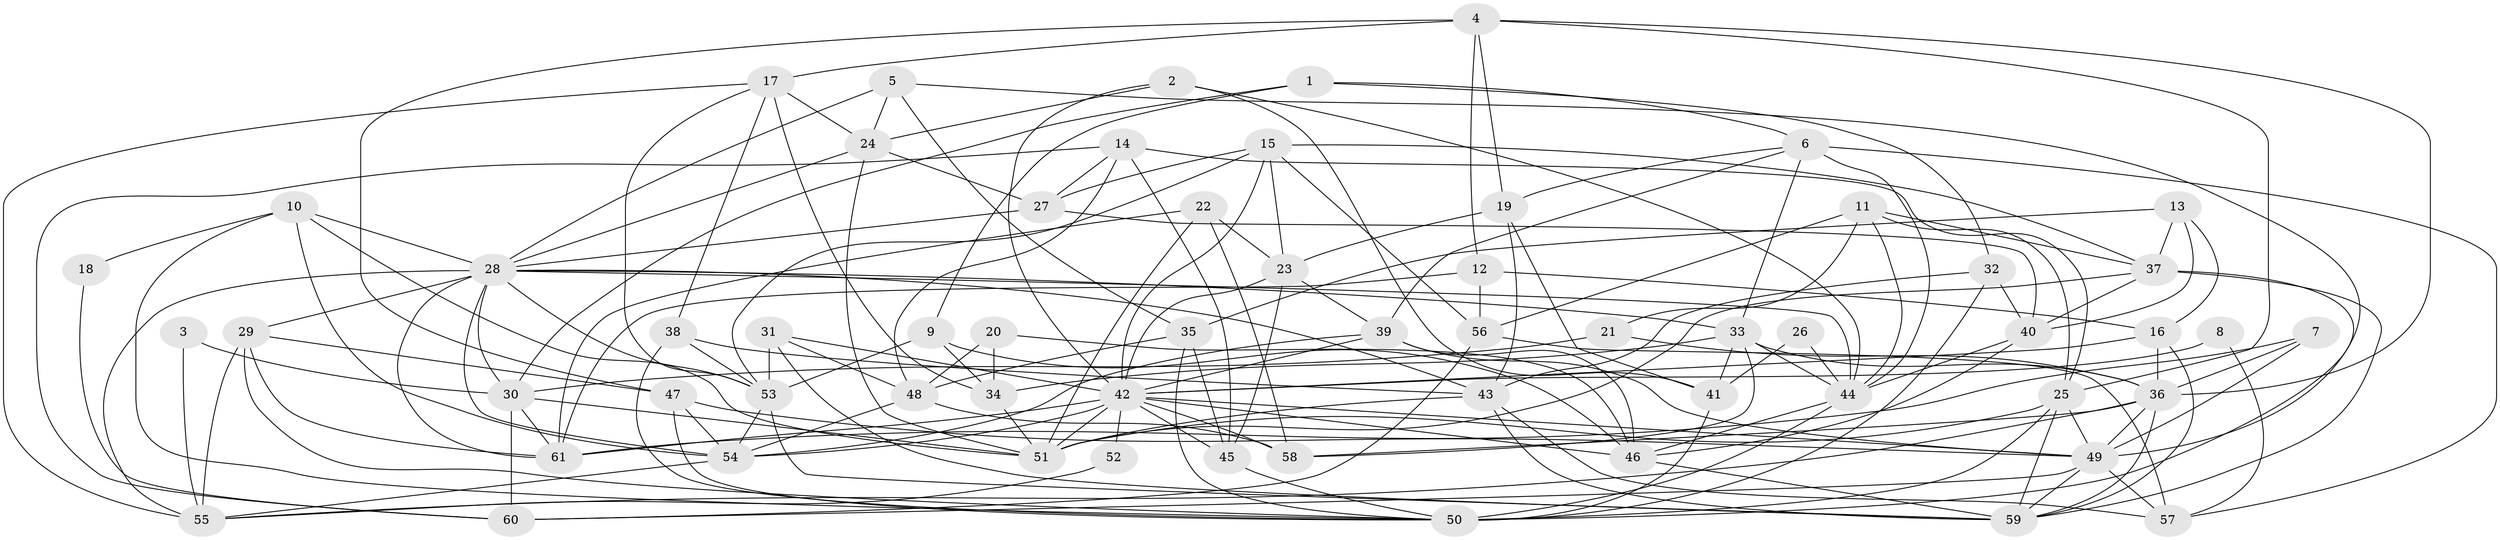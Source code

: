 // original degree distribution, {4: 0.371900826446281, 6: 0.08264462809917356, 2: 0.11570247933884298, 3: 0.23140495867768596, 5: 0.15702479338842976, 7: 0.03305785123966942, 9: 0.008264462809917356}
// Generated by graph-tools (version 1.1) at 2025/50/03/09/25 03:50:08]
// undirected, 61 vertices, 175 edges
graph export_dot {
graph [start="1"]
  node [color=gray90,style=filled];
  1;
  2;
  3;
  4;
  5;
  6;
  7;
  8;
  9;
  10;
  11;
  12;
  13;
  14;
  15;
  16;
  17;
  18;
  19;
  20;
  21;
  22;
  23;
  24;
  25;
  26;
  27;
  28;
  29;
  30;
  31;
  32;
  33;
  34;
  35;
  36;
  37;
  38;
  39;
  40;
  41;
  42;
  43;
  44;
  45;
  46;
  47;
  48;
  49;
  50;
  51;
  52;
  53;
  54;
  55;
  56;
  57;
  58;
  59;
  60;
  61;
  1 -- 6 [weight=1.0];
  1 -- 9 [weight=1.0];
  1 -- 30 [weight=1.0];
  1 -- 32 [weight=1.0];
  2 -- 24 [weight=1.0];
  2 -- 41 [weight=1.0];
  2 -- 42 [weight=1.0];
  2 -- 44 [weight=1.0];
  3 -- 30 [weight=1.0];
  3 -- 55 [weight=1.0];
  4 -- 12 [weight=1.0];
  4 -- 17 [weight=1.0];
  4 -- 19 [weight=1.0];
  4 -- 25 [weight=1.0];
  4 -- 36 [weight=1.0];
  4 -- 47 [weight=1.0];
  5 -- 24 [weight=1.0];
  5 -- 28 [weight=1.0];
  5 -- 35 [weight=1.0];
  5 -- 49 [weight=1.0];
  6 -- 19 [weight=1.0];
  6 -- 33 [weight=2.0];
  6 -- 39 [weight=1.0];
  6 -- 44 [weight=1.0];
  6 -- 57 [weight=1.0];
  7 -- 36 [weight=1.0];
  7 -- 49 [weight=1.0];
  7 -- 61 [weight=1.0];
  8 -- 42 [weight=1.0];
  8 -- 57 [weight=1.0];
  9 -- 34 [weight=1.0];
  9 -- 46 [weight=1.0];
  9 -- 53 [weight=1.0];
  10 -- 18 [weight=1.0];
  10 -- 28 [weight=1.0];
  10 -- 50 [weight=1.0];
  10 -- 51 [weight=1.0];
  10 -- 54 [weight=1.0];
  11 -- 21 [weight=1.0];
  11 -- 25 [weight=1.0];
  11 -- 37 [weight=1.0];
  11 -- 44 [weight=1.0];
  11 -- 56 [weight=1.0];
  12 -- 16 [weight=1.0];
  12 -- 56 [weight=1.0];
  12 -- 61 [weight=1.0];
  13 -- 16 [weight=1.0];
  13 -- 35 [weight=1.0];
  13 -- 37 [weight=1.0];
  13 -- 40 [weight=1.0];
  14 -- 25 [weight=1.0];
  14 -- 27 [weight=1.0];
  14 -- 45 [weight=1.0];
  14 -- 48 [weight=1.0];
  14 -- 60 [weight=1.0];
  15 -- 23 [weight=1.0];
  15 -- 27 [weight=1.0];
  15 -- 37 [weight=1.0];
  15 -- 42 [weight=1.0];
  15 -- 53 [weight=1.0];
  15 -- 56 [weight=1.0];
  16 -- 36 [weight=1.0];
  16 -- 42 [weight=1.0];
  16 -- 59 [weight=1.0];
  17 -- 24 [weight=1.0];
  17 -- 34 [weight=1.0];
  17 -- 38 [weight=1.0];
  17 -- 53 [weight=1.0];
  17 -- 55 [weight=1.0];
  18 -- 60 [weight=1.0];
  19 -- 23 [weight=1.0];
  19 -- 41 [weight=1.0];
  19 -- 43 [weight=1.0];
  20 -- 34 [weight=1.0];
  20 -- 46 [weight=1.0];
  20 -- 48 [weight=1.0];
  21 -- 30 [weight=1.0];
  21 -- 36 [weight=1.0];
  22 -- 23 [weight=1.0];
  22 -- 51 [weight=1.0];
  22 -- 58 [weight=1.0];
  22 -- 61 [weight=1.0];
  23 -- 39 [weight=1.0];
  23 -- 42 [weight=1.0];
  23 -- 45 [weight=1.0];
  24 -- 27 [weight=1.0];
  24 -- 28 [weight=1.0];
  24 -- 51 [weight=1.0];
  25 -- 49 [weight=1.0];
  25 -- 50 [weight=1.0];
  25 -- 51 [weight=1.0];
  25 -- 59 [weight=1.0];
  26 -- 41 [weight=1.0];
  26 -- 44 [weight=1.0];
  27 -- 28 [weight=1.0];
  27 -- 40 [weight=1.0];
  28 -- 29 [weight=1.0];
  28 -- 30 [weight=1.0];
  28 -- 33 [weight=1.0];
  28 -- 43 [weight=1.0];
  28 -- 44 [weight=1.0];
  28 -- 53 [weight=1.0];
  28 -- 54 [weight=1.0];
  28 -- 55 [weight=1.0];
  28 -- 61 [weight=1.0];
  29 -- 47 [weight=1.0];
  29 -- 50 [weight=1.0];
  29 -- 55 [weight=1.0];
  29 -- 61 [weight=1.0];
  30 -- 51 [weight=1.0];
  30 -- 60 [weight=1.0];
  30 -- 61 [weight=1.0];
  31 -- 42 [weight=1.0];
  31 -- 48 [weight=1.0];
  31 -- 53 [weight=1.0];
  31 -- 59 [weight=1.0];
  32 -- 40 [weight=1.0];
  32 -- 43 [weight=1.0];
  32 -- 50 [weight=2.0];
  33 -- 34 [weight=1.0];
  33 -- 36 [weight=1.0];
  33 -- 41 [weight=1.0];
  33 -- 44 [weight=1.0];
  33 -- 58 [weight=1.0];
  34 -- 51 [weight=1.0];
  35 -- 45 [weight=1.0];
  35 -- 48 [weight=1.0];
  35 -- 50 [weight=1.0];
  36 -- 49 [weight=1.0];
  36 -- 55 [weight=1.0];
  36 -- 58 [weight=1.0];
  36 -- 59 [weight=1.0];
  37 -- 40 [weight=1.0];
  37 -- 50 [weight=1.0];
  37 -- 51 [weight=1.0];
  37 -- 59 [weight=1.0];
  38 -- 43 [weight=1.0];
  38 -- 50 [weight=1.0];
  38 -- 53 [weight=1.0];
  39 -- 42 [weight=1.0];
  39 -- 46 [weight=1.0];
  39 -- 49 [weight=1.0];
  39 -- 54 [weight=1.0];
  40 -- 44 [weight=1.0];
  40 -- 46 [weight=1.0];
  41 -- 50 [weight=1.0];
  42 -- 45 [weight=1.0];
  42 -- 46 [weight=1.0];
  42 -- 49 [weight=1.0];
  42 -- 51 [weight=1.0];
  42 -- 52 [weight=1.0];
  42 -- 54 [weight=1.0];
  42 -- 58 [weight=1.0];
  42 -- 61 [weight=1.0];
  43 -- 51 [weight=1.0];
  43 -- 57 [weight=1.0];
  43 -- 59 [weight=1.0];
  44 -- 46 [weight=1.0];
  44 -- 50 [weight=1.0];
  45 -- 50 [weight=1.0];
  46 -- 59 [weight=1.0];
  47 -- 49 [weight=1.0];
  47 -- 50 [weight=1.0];
  47 -- 54 [weight=1.0];
  48 -- 54 [weight=1.0];
  48 -- 58 [weight=1.0];
  49 -- 57 [weight=2.0];
  49 -- 59 [weight=1.0];
  49 -- 60 [weight=1.0];
  52 -- 55 [weight=1.0];
  53 -- 54 [weight=1.0];
  53 -- 59 [weight=1.0];
  54 -- 55 [weight=1.0];
  56 -- 57 [weight=1.0];
  56 -- 60 [weight=1.0];
}
